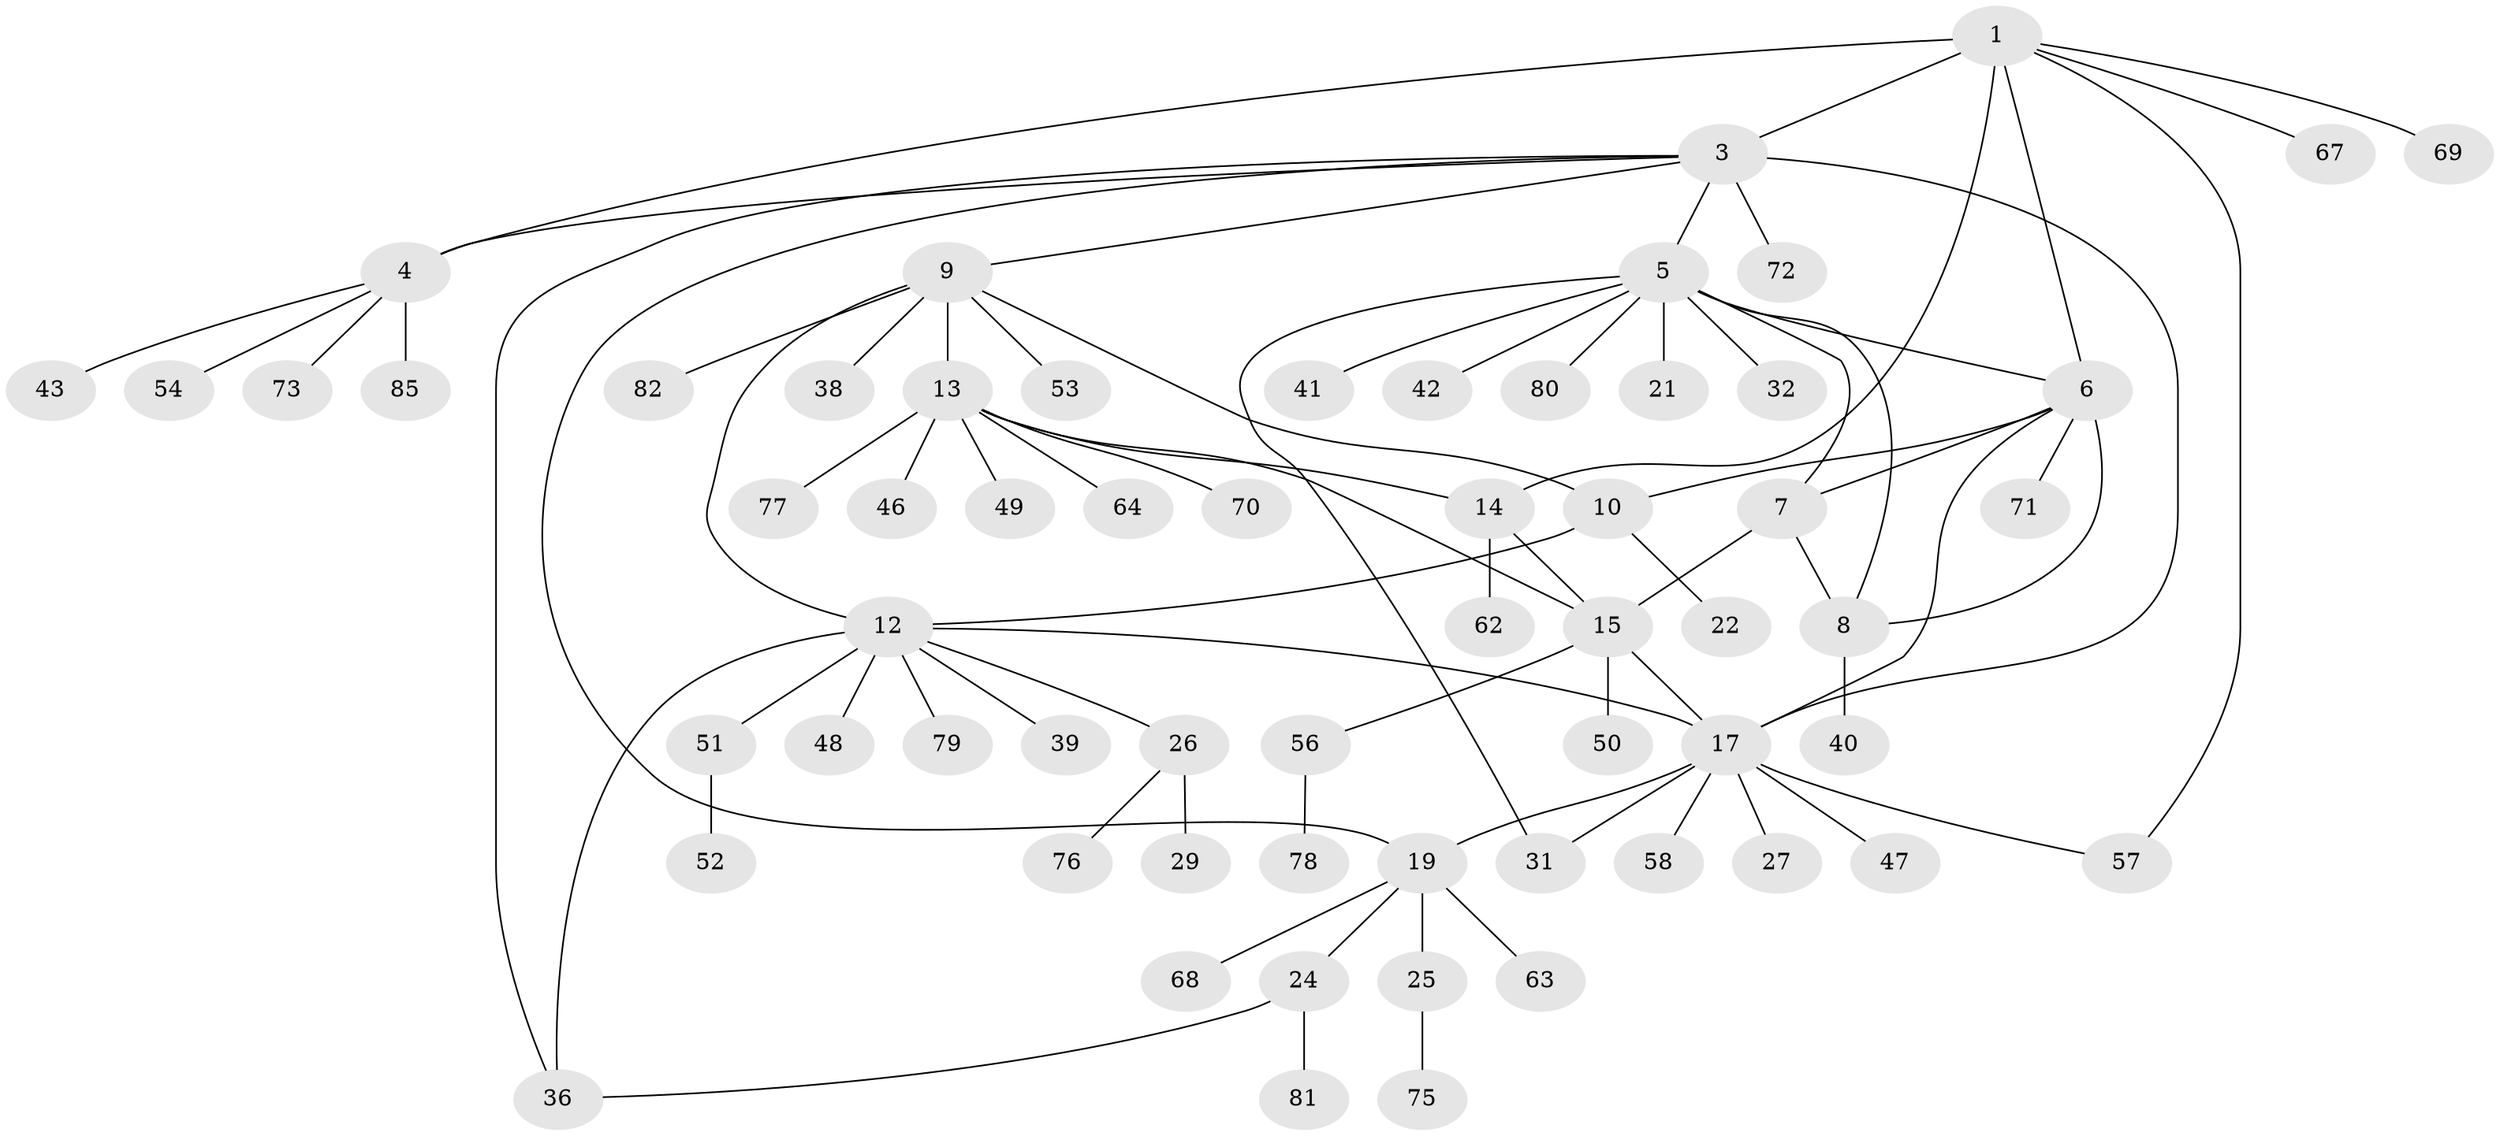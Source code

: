 // original degree distribution, {4: 0.023255813953488372, 7: 0.046511627906976744, 6: 0.05813953488372093, 8: 0.046511627906976744, 9: 0.011627906976744186, 5: 0.046511627906976744, 11: 0.011627906976744186, 1: 0.5813953488372093, 3: 0.046511627906976744, 2: 0.12790697674418605}
// Generated by graph-tools (version 1.1) at 2025/11/02/27/25 16:11:37]
// undirected, 62 vertices, 79 edges
graph export_dot {
graph [start="1"]
  node [color=gray90,style=filled];
  1 [super="+2"];
  3 [super="+20"];
  4 [super="+28"];
  5 [super="+55"];
  6 [super="+60"];
  7 [super="+35"];
  8 [super="+59"];
  9 [super="+11"];
  10 [super="+33"];
  12 [super="+37"];
  13 [super="+16"];
  14 [super="+23"];
  15 [super="+34"];
  17 [super="+18"];
  19 [super="+65"];
  21;
  22;
  24 [super="+30"];
  25 [super="+44"];
  26;
  27;
  29;
  31 [super="+66"];
  32;
  36 [super="+83"];
  38;
  39;
  40;
  41;
  42 [super="+61"];
  43 [super="+45"];
  46;
  47 [super="+86"];
  48;
  49 [super="+74"];
  50;
  51;
  52;
  53;
  54;
  56;
  57;
  58;
  62;
  63;
  64;
  67;
  68;
  69;
  70;
  71;
  72;
  73;
  75;
  76;
  77;
  78 [super="+84"];
  79;
  80;
  81;
  82;
  85;
  1 -- 3 [weight=2];
  1 -- 4 [weight=2];
  1 -- 67;
  1 -- 69;
  1 -- 6;
  1 -- 57;
  1 -- 14;
  3 -- 4;
  3 -- 9;
  3 -- 72;
  3 -- 17 [weight=2];
  3 -- 19;
  3 -- 5;
  3 -- 36;
  4 -- 43;
  4 -- 54;
  4 -- 73;
  4 -- 85;
  5 -- 6;
  5 -- 7;
  5 -- 8;
  5 -- 21;
  5 -- 31;
  5 -- 32;
  5 -- 41;
  5 -- 42;
  5 -- 80;
  6 -- 7;
  6 -- 8;
  6 -- 10;
  6 -- 71;
  6 -- 17;
  7 -- 8;
  7 -- 15;
  8 -- 40;
  9 -- 10 [weight=2];
  9 -- 12 [weight=2];
  9 -- 13;
  9 -- 82;
  9 -- 53;
  9 -- 38;
  10 -- 12;
  10 -- 22;
  12 -- 26;
  12 -- 36;
  12 -- 39;
  12 -- 48;
  12 -- 51;
  12 -- 79;
  12 -- 17;
  13 -- 14 [weight=2];
  13 -- 15 [weight=2];
  13 -- 46;
  13 -- 70;
  13 -- 77;
  13 -- 64;
  13 -- 49;
  14 -- 15;
  14 -- 62;
  15 -- 50;
  15 -- 56;
  15 -- 17;
  17 -- 19 [weight=2];
  17 -- 27;
  17 -- 47;
  17 -- 57;
  17 -- 58;
  17 -- 31;
  19 -- 24;
  19 -- 25;
  19 -- 63;
  19 -- 68;
  24 -- 81;
  24 -- 36;
  25 -- 75;
  26 -- 29;
  26 -- 76;
  51 -- 52;
  56 -- 78;
}

